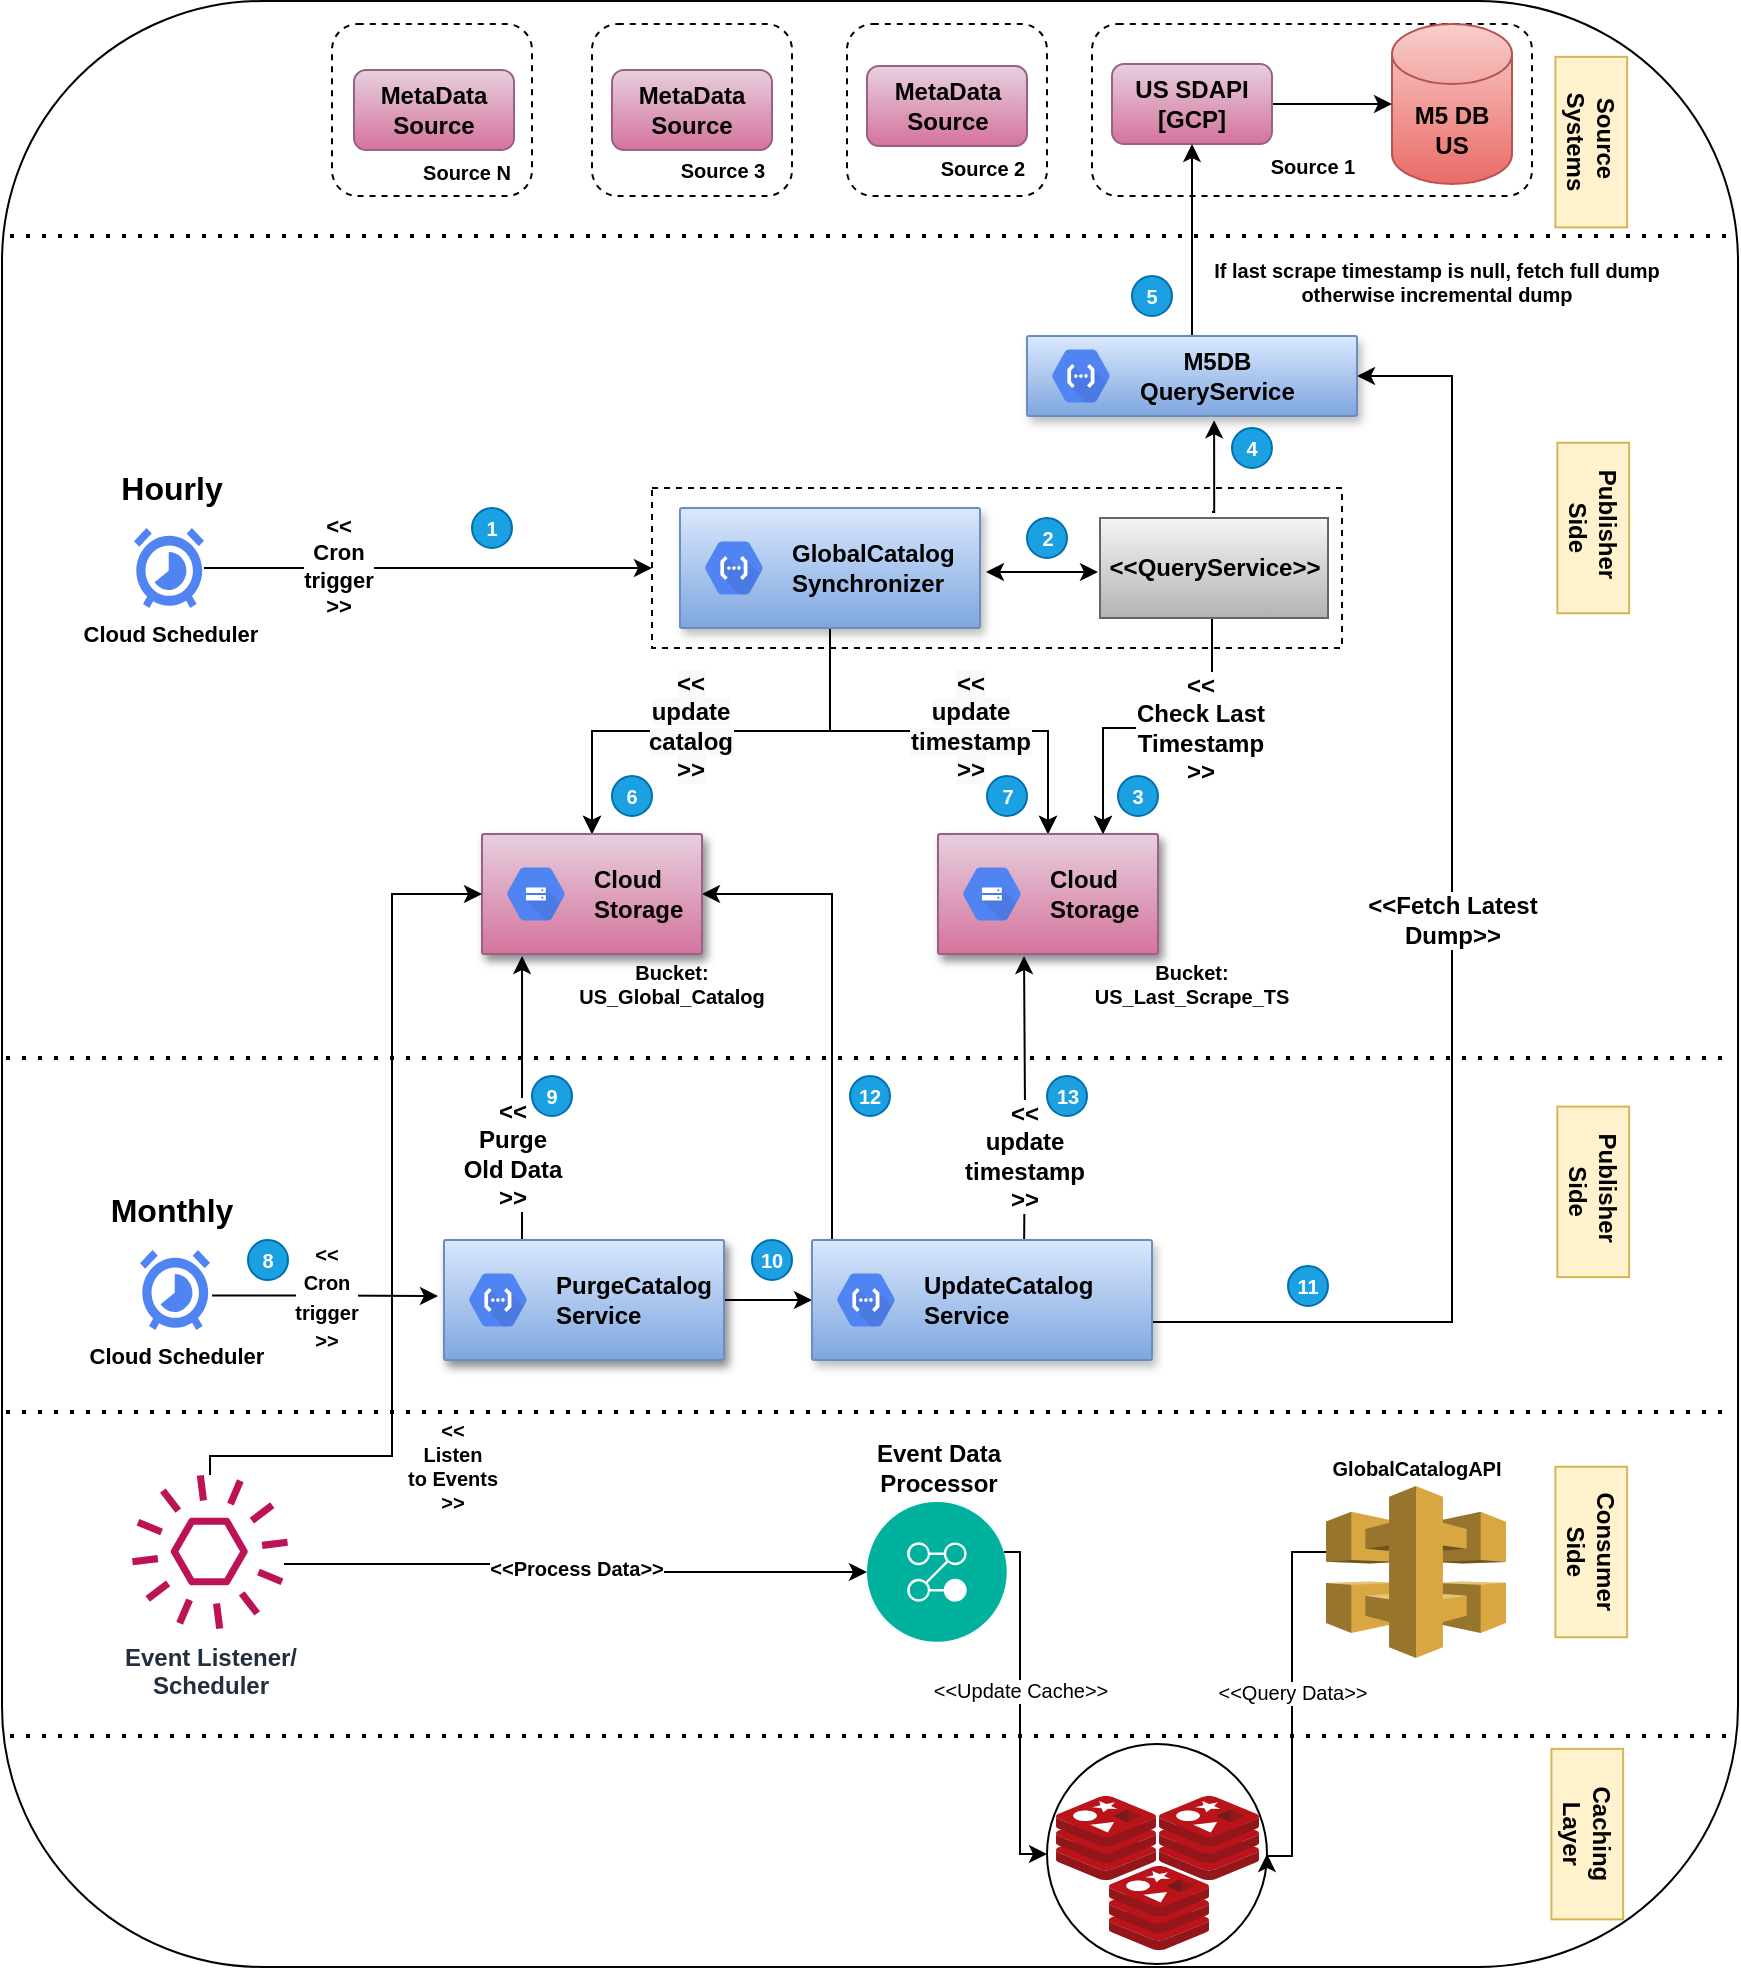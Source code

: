 <mxfile version="14.5.7" type="github">
  <diagram id="1P3oDNLEu6JYjWxT9ylu" name="Page-1">
    <mxGraphModel dx="1869" dy="554" grid="1" gridSize="10" guides="1" tooltips="1" connect="1" arrows="1" fold="1" page="1" pageScale="1" pageWidth="850" pageHeight="1100" math="0" shadow="0">
      <root>
        <mxCell id="0" />
        <mxCell id="1" parent="0" />
        <mxCell id="BaN6LKqBQSgXskJ5QQ7J-259" value="" style="rounded=1;whiteSpace=wrap;html=1;labelBackgroundColor=none;fontSize=12;fontColor=#000000;" parent="1" vertex="1">
          <mxGeometry x="-45" y="12.5" width="868" height="983" as="geometry" />
        </mxCell>
        <mxCell id="6JLmWSIYkaWuWIYdrCiE-64" value="" style="ellipse;whiteSpace=wrap;html=1;aspect=fixed;fontSize=10;align=center;" parent="1" vertex="1">
          <mxGeometry x="477.5" y="884" width="110" height="110" as="geometry" />
        </mxCell>
        <mxCell id="6JLmWSIYkaWuWIYdrCiE-11" value="" style="rounded=1;whiteSpace=wrap;html=1;fontSize=10;align=center;dashed=1;" parent="1" vertex="1">
          <mxGeometry x="500" y="24" width="220" height="86" as="geometry" />
        </mxCell>
        <mxCell id="BaN6LKqBQSgXskJ5QQ7J-65" value="" style="rounded=0;whiteSpace=wrap;html=1;labelBackgroundColor=none;fontSize=12;fontColor=#000000;dashed=1;fontStyle=1" parent="1" vertex="1">
          <mxGeometry x="280" y="256" width="345" height="80" as="geometry" />
        </mxCell>
        <mxCell id="BaN6LKqBQSgXskJ5QQ7J-1" value="M5 DB&lt;br&gt;US" style="shape=cylinder3;whiteSpace=wrap;html=1;boundedLbl=1;backgroundOutline=1;size=15;fillColor=#f8cecc;strokeColor=#b85450;gradientColor=#ea6b66;fontStyle=1" parent="1" vertex="1">
          <mxGeometry x="650" y="24" width="60" height="80" as="geometry" />
        </mxCell>
        <mxCell id="BaN6LKqBQSgXskJ5QQ7J-36" style="edgeStyle=orthogonalEdgeStyle;rounded=0;orthogonalLoop=1;jettySize=auto;html=1;entryX=0.5;entryY=0;entryDx=0;entryDy=0;fontSize=12;fontColor=#000000;fontStyle=1" parent="1" source="BaN6LKqBQSgXskJ5QQ7J-4" target="BaN6LKqBQSgXskJ5QQ7J-16" edge="1">
          <mxGeometry relative="1" as="geometry" />
        </mxCell>
        <mxCell id="BaN6LKqBQSgXskJ5QQ7J-38" style="edgeStyle=orthogonalEdgeStyle;rounded=0;orthogonalLoop=1;jettySize=auto;html=1;fontSize=12;fontColor=#000000;fontStyle=1" parent="1" source="BaN6LKqBQSgXskJ5QQ7J-4" target="BaN6LKqBQSgXskJ5QQ7J-20" edge="1">
          <mxGeometry relative="1" as="geometry" />
        </mxCell>
        <mxCell id="BaN6LKqBQSgXskJ5QQ7J-63" value="&lt;span style=&quot;background-color: rgb(248 , 249 , 250)&quot;&gt;&amp;lt;&amp;lt;&lt;/span&gt;&lt;br style=&quot;background-color: rgb(248 , 249 , 250)&quot;&gt;&lt;span style=&quot;background-color: rgb(248 , 249 , 250)&quot;&gt;update &lt;br&gt;timestamp&lt;/span&gt;&lt;br style=&quot;background-color: rgb(248 , 249 , 250)&quot;&gt;&lt;span style=&quot;background-color: rgb(248 , 249 , 250)&quot;&gt;&amp;gt;&amp;gt;&lt;/span&gt;" style="edgeLabel;html=1;align=center;verticalAlign=middle;resizable=0;points=[];fontSize=12;fontColor=#000000;fontStyle=1" parent="BaN6LKqBQSgXskJ5QQ7J-38" vertex="1" connectable="0">
          <mxGeometry x="-0.132" y="2" relative="1" as="geometry">
            <mxPoint x="29.5" y="-0.5" as="offset" />
          </mxGeometry>
        </mxCell>
        <mxCell id="BaN6LKqBQSgXskJ5QQ7J-64" value="&lt;span style=&quot;background-color: rgb(248 , 249 , 250)&quot;&gt;&amp;lt;&amp;lt;&lt;/span&gt;&lt;br style=&quot;background-color: rgb(248 , 249 , 250)&quot;&gt;&lt;span style=&quot;background-color: rgb(248 , 249 , 250)&quot;&gt;update &lt;br&gt;catalog&lt;/span&gt;&lt;br style=&quot;background-color: rgb(248 , 249 , 250)&quot;&gt;&lt;span style=&quot;background-color: rgb(248 , 249 , 250)&quot;&gt;&amp;gt;&amp;gt;&lt;/span&gt;" style="edgeLabel;html=1;align=center;verticalAlign=middle;resizable=0;points=[];fontSize=12;fontColor=#000000;fontStyle=1" parent="BaN6LKqBQSgXskJ5QQ7J-38" vertex="1" connectable="0">
          <mxGeometry x="-0.132" y="2" relative="1" as="geometry">
            <mxPoint x="-110.5" y="-0.5" as="offset" />
          </mxGeometry>
        </mxCell>
        <mxCell id="BaN6LKqBQSgXskJ5QQ7J-4" value="" style="strokeColor=#dddddd;shadow=1;strokeWidth=1;rounded=1;absoluteArcSize=1;arcSize=2;fontStyle=1" parent="1" vertex="1">
          <mxGeometry x="294" y="266" width="150" height="60" as="geometry" />
        </mxCell>
        <mxCell id="BaN6LKqBQSgXskJ5QQ7J-5" value="&lt;font color=&quot;#000000&quot;&gt;GlobalCatalog&lt;br&gt;Synchronizer&lt;br&gt;&lt;/font&gt;" style="dashed=0;connectable=0;html=1;fillColor=#5184F3;strokeColor=none;shape=mxgraph.gcp2.hexIcon;prIcon=cloud_functions;part=1;labelPosition=right;verticalLabelPosition=middle;align=left;verticalAlign=middle;spacingLeft=5;fontColor=#999999;fontSize=12;fontStyle=1" parent="BaN6LKqBQSgXskJ5QQ7J-4" vertex="1">
          <mxGeometry y="0.5" width="44" height="39" relative="1" as="geometry">
            <mxPoint x="5" y="-19.5" as="offset" />
          </mxGeometry>
        </mxCell>
        <mxCell id="BaN6LKqBQSgXskJ5QQ7J-74" style="edgeStyle=orthogonalEdgeStyle;rounded=0;orthogonalLoop=1;jettySize=auto;html=1;startArrow=none;startFill=0;fontSize=12;fontColor=#000000;exitX=0.25;exitY=0;exitDx=0;exitDy=0;fontStyle=1;entryX=0.182;entryY=1.017;entryDx=0;entryDy=0;entryPerimeter=0;" parent="1" target="BaN6LKqBQSgXskJ5QQ7J-107" edge="1">
          <mxGeometry relative="1" as="geometry">
            <mxPoint x="216" y="643" as="sourcePoint" />
            <mxPoint x="215" y="566" as="targetPoint" />
            <Array as="points">
              <mxPoint x="216" y="653" />
              <mxPoint x="215" y="653" />
            </Array>
          </mxGeometry>
        </mxCell>
        <mxCell id="BaN6LKqBQSgXskJ5QQ7J-75" value="&amp;lt;&amp;lt;&lt;br&gt;Purge &lt;br&gt;Old Data&lt;br&gt;&amp;gt;&amp;gt;" style="edgeLabel;html=1;align=center;verticalAlign=middle;resizable=0;points=[];fontSize=12;fontColor=#000000;fontStyle=1" parent="BaN6LKqBQSgXskJ5QQ7J-74" vertex="1" connectable="0">
          <mxGeometry x="0.121" y="-3" relative="1" as="geometry">
            <mxPoint x="-8.01" y="22" as="offset" />
          </mxGeometry>
        </mxCell>
        <mxCell id="BaN6LKqBQSgXskJ5QQ7J-6" value="Cloud Scheduler" style="html=1;fillColor=#5184F3;strokeColor=none;verticalAlign=top;labelPosition=center;verticalLabelPosition=bottom;align=center;fontSize=11;fontStyle=1;shape=mxgraph.gcp2.cloud_scheduler" parent="1" vertex="1">
          <mxGeometry x="24" y="637" width="35" height="40" as="geometry" />
        </mxCell>
        <mxCell id="6JLmWSIYkaWuWIYdrCiE-7" style="edgeStyle=orthogonalEdgeStyle;rounded=0;orthogonalLoop=1;jettySize=auto;html=1;fontSize=10;" parent="1" source="BaN6LKqBQSgXskJ5QQ7J-7" target="BaN6LKqBQSgXskJ5QQ7J-1" edge="1">
          <mxGeometry relative="1" as="geometry" />
        </mxCell>
        <mxCell id="BaN6LKqBQSgXskJ5QQ7J-7" value="US SDAPI&lt;br&gt;[GCP]" style="rounded=1;whiteSpace=wrap;html=1;gradientColor=#d5739d;fillColor=#e6d0de;strokeColor=#996185;fontStyle=1" parent="1" vertex="1">
          <mxGeometry x="510" y="44" width="80" height="40" as="geometry" />
        </mxCell>
        <mxCell id="BaN6LKqBQSgXskJ5QQ7J-11" value="Hourly" style="text;html=1;strokeColor=none;fillColor=none;align=center;verticalAlign=middle;whiteSpace=wrap;rounded=0;fontColor=#000000;fontStyle=1;fontSize=16;" parent="1" vertex="1">
          <mxGeometry x="20" y="246" width="40" height="20" as="geometry" />
        </mxCell>
        <mxCell id="BaN6LKqBQSgXskJ5QQ7J-16" value="" style="strokeColor=#dddddd;shadow=1;strokeWidth=1;rounded=1;absoluteArcSize=1;arcSize=2;fontSize=16;fontColor=#000000;labelBackgroundColor=none;fontStyle=1" parent="1" vertex="1">
          <mxGeometry x="195" y="429" width="110" height="60" as="geometry" />
        </mxCell>
        <mxCell id="BaN6LKqBQSgXskJ5QQ7J-17" value="&lt;font color=&quot;#000000&quot;&gt;Cloud&lt;br&gt;Storage&lt;/font&gt;" style="dashed=0;connectable=0;html=1;fillColor=#5184F3;strokeColor=none;shape=mxgraph.gcp2.hexIcon;prIcon=cloud_storage;part=1;labelPosition=right;verticalLabelPosition=middle;align=left;verticalAlign=middle;spacingLeft=5;fontColor=#999999;fontSize=12;fontStyle=1" parent="BaN6LKqBQSgXskJ5QQ7J-16" vertex="1">
          <mxGeometry y="0.5" width="44" height="39" relative="1" as="geometry">
            <mxPoint x="5" y="-19.5" as="offset" />
          </mxGeometry>
        </mxCell>
        <mxCell id="BaN6LKqBQSgXskJ5QQ7J-20" value="" style="strokeColor=#dddddd;shadow=1;strokeWidth=1;rounded=1;absoluteArcSize=1;arcSize=2;fontSize=16;fontColor=#000000;fontStyle=1" parent="1" vertex="1">
          <mxGeometry x="423" y="429" width="110" height="60" as="geometry" />
        </mxCell>
        <mxCell id="BaN6LKqBQSgXskJ5QQ7J-21" value="&lt;font color=&quot;#000000&quot;&gt;Cloud&lt;br&gt;Storage&lt;/font&gt;" style="dashed=0;connectable=0;html=1;fillColor=#5184F3;strokeColor=none;shape=mxgraph.gcp2.hexIcon;prIcon=cloud_storage;part=1;labelPosition=right;verticalLabelPosition=middle;align=left;verticalAlign=middle;spacingLeft=5;fontColor=#999999;fontSize=12;fontStyle=1" parent="BaN6LKqBQSgXskJ5QQ7J-20" vertex="1">
          <mxGeometry y="0.5" width="44" height="39" relative="1" as="geometry">
            <mxPoint x="5" y="-19.5" as="offset" />
          </mxGeometry>
        </mxCell>
        <mxCell id="BaN6LKqBQSgXskJ5QQ7J-39" value="&amp;lt;&amp;lt;&lt;br&gt;Check Last &lt;br&gt;Timestamp&lt;br&gt;&amp;gt;&amp;gt;" style="edgeStyle=orthogonalEdgeStyle;rounded=0;orthogonalLoop=1;jettySize=auto;html=1;entryX=0.75;entryY=0;entryDx=0;entryDy=0;fontSize=12;fontColor=#000000;exitX=0.5;exitY=1;exitDx=0;exitDy=0;fontStyle=1" parent="1" source="BaN6LKqBQSgXskJ5QQ7J-56" target="BaN6LKqBQSgXskJ5QQ7J-20" edge="1">
          <mxGeometry x="-0.243" relative="1" as="geometry">
            <mxPoint x="560" y="349" as="sourcePoint" />
            <Array as="points">
              <mxPoint x="560" y="321" />
              <mxPoint x="560" y="376" />
              <mxPoint x="506" y="376" />
            </Array>
            <mxPoint as="offset" />
          </mxGeometry>
        </mxCell>
        <mxCell id="BaN6LKqBQSgXskJ5QQ7J-45" style="edgeStyle=orthogonalEdgeStyle;rounded=0;orthogonalLoop=1;jettySize=auto;html=1;fontSize=12;fontColor=#000000;fontStyle=1;exitX=0.027;exitY=0.567;exitDx=0;exitDy=0;exitPerimeter=0;entryX=0.5;entryY=1;entryDx=0;entryDy=0;" parent="1" source="BaN6LKqBQSgXskJ5QQ7J-119" target="BaN6LKqBQSgXskJ5QQ7J-7" edge="1">
          <mxGeometry relative="1" as="geometry">
            <mxPoint x="470" y="189" as="sourcePoint" />
            <mxPoint x="550" y="120" as="targetPoint" />
            <Array as="points">
              <mxPoint x="550" y="189" />
            </Array>
          </mxGeometry>
        </mxCell>
        <mxCell id="6JLmWSIYkaWuWIYdrCiE-24" value="If last scrape timestamp is null, fetch full dump &lt;br&gt;otherwise incremental dump" style="edgeLabel;html=1;align=center;verticalAlign=middle;resizable=0;points=[];fontSize=10;fontStyle=1" parent="BaN6LKqBQSgXskJ5QQ7J-45" vertex="1" connectable="0">
          <mxGeometry x="0.291" y="1" relative="1" as="geometry">
            <mxPoint x="123" y="-0.68" as="offset" />
          </mxGeometry>
        </mxCell>
        <mxCell id="BaN6LKqBQSgXskJ5QQ7J-56" value="&amp;lt;&amp;lt;QueryService&amp;gt;&amp;gt;" style="html=1;labelBackgroundColor=none;fontSize=12;fontColor=#000000;fontStyle=1" parent="1" vertex="1">
          <mxGeometry x="504" y="271" width="114" height="50" as="geometry" />
        </mxCell>
        <mxCell id="BaN6LKqBQSgXskJ5QQ7J-59" value="" style="endArrow=classic;startArrow=classic;html=1;fontSize=12;fontColor=#000000;exitX=1;exitY=0.5;exitDx=0;exitDy=0;fontStyle=1" parent="1" edge="1">
          <mxGeometry width="50" height="50" relative="1" as="geometry">
            <mxPoint x="447" y="298" as="sourcePoint" />
            <mxPoint x="503" y="298" as="targetPoint" />
            <Array as="points">
              <mxPoint x="503" y="298" />
            </Array>
          </mxGeometry>
        </mxCell>
        <mxCell id="BaN6LKqBQSgXskJ5QQ7J-83" style="edgeStyle=orthogonalEdgeStyle;rounded=0;orthogonalLoop=1;jettySize=auto;html=1;entryX=0;entryY=0.5;entryDx=0;entryDy=0;startArrow=none;startFill=0;fontSize=12;fontColor=#000000;fontStyle=1" parent="1" source="BaN6LKqBQSgXskJ5QQ7J-66" target="BaN6LKqBQSgXskJ5QQ7J-65" edge="1">
          <mxGeometry relative="1" as="geometry" />
        </mxCell>
        <mxCell id="0Yf_ADNaF7y4z-bWvYaU-1" value="&amp;lt;&amp;lt;&lt;br&gt;Cron &lt;br&gt;trigger&lt;br&gt;&amp;gt;&amp;gt;" style="edgeLabel;html=1;align=center;verticalAlign=middle;resizable=0;points=[];fontStyle=1" vertex="1" connectable="0" parent="BaN6LKqBQSgXskJ5QQ7J-83">
          <mxGeometry x="-0.401" y="1" relative="1" as="geometry">
            <mxPoint as="offset" />
          </mxGeometry>
        </mxCell>
        <mxCell id="BaN6LKqBQSgXskJ5QQ7J-66" value="Cloud Scheduler" style="html=1;fillColor=#5184F3;strokeColor=none;verticalAlign=top;labelPosition=center;verticalLabelPosition=bottom;align=center;fontSize=11;fontStyle=1;shape=mxgraph.gcp2.cloud_scheduler" parent="1" vertex="1">
          <mxGeometry x="21" y="276" width="35" height="40" as="geometry" />
        </mxCell>
        <mxCell id="BaN6LKqBQSgXskJ5QQ7J-79" value="" style="strokeColor=#dddddd;shadow=1;strokeWidth=1;rounded=1;absoluteArcSize=1;arcSize=2;fontStyle=1" parent="1" vertex="1">
          <mxGeometry x="176" y="632" width="140" height="60" as="geometry" />
        </mxCell>
        <mxCell id="BaN6LKqBQSgXskJ5QQ7J-80" value="&lt;font color=&quot;#000000&quot;&gt;PurgeCatalog&lt;br&gt;Service&lt;br&gt;&lt;/font&gt;" style="dashed=0;connectable=0;html=1;fillColor=#5184F3;strokeColor=none;shape=mxgraph.gcp2.hexIcon;prIcon=cloud_functions;part=1;labelPosition=right;verticalLabelPosition=middle;align=left;verticalAlign=middle;spacingLeft=5;fontColor=#999999;fontSize=12;fontStyle=1" parent="BaN6LKqBQSgXskJ5QQ7J-79" vertex="1">
          <mxGeometry y="0.5" width="44" height="39" relative="1" as="geometry">
            <mxPoint x="5" y="-19.5" as="offset" />
          </mxGeometry>
        </mxCell>
        <mxCell id="BaN6LKqBQSgXskJ5QQ7J-84" value="Monthly" style="text;html=1;strokeColor=none;fillColor=none;align=center;verticalAlign=middle;whiteSpace=wrap;rounded=0;fontColor=#000000;fontStyle=1;fontSize=16;" parent="1" vertex="1">
          <mxGeometry x="20" y="607" width="40" height="20" as="geometry" />
        </mxCell>
        <mxCell id="BaN6LKqBQSgXskJ5QQ7J-89" style="edgeStyle=orthogonalEdgeStyle;rounded=0;orthogonalLoop=1;jettySize=auto;html=1;entryX=1;entryY=0.5;entryDx=0;entryDy=0;startArrow=none;startFill=0;fontSize=10;fontColor=#000000;fontStyle=1" parent="1" target="BaN6LKqBQSgXskJ5QQ7J-16" edge="1">
          <mxGeometry relative="1" as="geometry">
            <mxPoint x="370" y="643" as="sourcePoint" />
            <Array as="points">
              <mxPoint x="370" y="459" />
            </Array>
          </mxGeometry>
        </mxCell>
        <mxCell id="BaN6LKqBQSgXskJ5QQ7J-91" value="&amp;lt;&amp;lt;&lt;br style=&quot;font-size: 12px&quot;&gt;update&lt;br style=&quot;font-size: 12px&quot;&gt;timestamp&lt;br&gt;&amp;gt;&amp;gt;" style="edgeStyle=orthogonalEdgeStyle;rounded=0;orthogonalLoop=1;jettySize=auto;html=1;entryX=0.391;entryY=1.017;entryDx=0;entryDy=0;startArrow=none;startFill=0;fontSize=12;fontColor=#000000;fontStyle=1;entryPerimeter=0;" parent="1" target="BaN6LKqBQSgXskJ5QQ7J-109" edge="1">
          <mxGeometry x="-0.307" relative="1" as="geometry">
            <mxPoint x="466" y="643" as="sourcePoint" />
            <mxPoint x="466" y="566" as="targetPoint" />
            <Array as="points" />
            <mxPoint as="offset" />
          </mxGeometry>
        </mxCell>
        <mxCell id="BaN6LKqBQSgXskJ5QQ7J-93" value="" style="rounded=0;whiteSpace=wrap;html=1;labelBackgroundColor=none;fontSize=12;fontColor=#000000;dashed=1;fontStyle=1" parent="1" vertex="1">
          <mxGeometry x="280" y="256" width="345" height="80" as="geometry" />
        </mxCell>
        <mxCell id="BaN6LKqBQSgXskJ5QQ7J-94" style="edgeStyle=orthogonalEdgeStyle;rounded=0;orthogonalLoop=1;jettySize=auto;html=1;entryX=0.5;entryY=0;entryDx=0;entryDy=0;fontSize=12;fontColor=#000000;fontStyle=1" parent="1" source="BaN6LKqBQSgXskJ5QQ7J-98" target="BaN6LKqBQSgXskJ5QQ7J-107" edge="1">
          <mxGeometry relative="1" as="geometry" />
        </mxCell>
        <mxCell id="BaN6LKqBQSgXskJ5QQ7J-95" style="edgeStyle=orthogonalEdgeStyle;rounded=0;orthogonalLoop=1;jettySize=auto;html=1;fontSize=12;fontColor=#000000;fontStyle=1" parent="1" source="BaN6LKqBQSgXskJ5QQ7J-98" target="BaN6LKqBQSgXskJ5QQ7J-109" edge="1">
          <mxGeometry relative="1" as="geometry" />
        </mxCell>
        <mxCell id="BaN6LKqBQSgXskJ5QQ7J-96" value="&lt;span style=&quot;background-color: rgb(248 , 249 , 250)&quot;&gt;&amp;lt;&amp;lt;&lt;/span&gt;&lt;br style=&quot;background-color: rgb(248 , 249 , 250)&quot;&gt;&lt;span style=&quot;background-color: rgb(248 , 249 , 250)&quot;&gt;update &lt;br&gt;timestamp&lt;/span&gt;&lt;br style=&quot;background-color: rgb(248 , 249 , 250)&quot;&gt;&lt;span style=&quot;background-color: rgb(248 , 249 , 250)&quot;&gt;&amp;gt;&amp;gt;&lt;/span&gt;" style="edgeLabel;html=1;align=center;verticalAlign=middle;resizable=0;points=[];fontSize=12;fontColor=#000000;fontStyle=1" parent="BaN6LKqBQSgXskJ5QQ7J-95" vertex="1" connectable="0">
          <mxGeometry x="-0.132" y="2" relative="1" as="geometry">
            <mxPoint x="29.5" y="-0.5" as="offset" />
          </mxGeometry>
        </mxCell>
        <mxCell id="BaN6LKqBQSgXskJ5QQ7J-97" value="&lt;span style=&quot;background-color: rgb(248 , 249 , 250)&quot;&gt;&amp;lt;&amp;lt;&lt;/span&gt;&lt;br style=&quot;background-color: rgb(248 , 249 , 250)&quot;&gt;&lt;span style=&quot;background-color: rgb(248 , 249 , 250)&quot;&gt;update &lt;br&gt;catalog&lt;/span&gt;&lt;br style=&quot;background-color: rgb(248 , 249 , 250)&quot;&gt;&lt;span style=&quot;background-color: rgb(248 , 249 , 250)&quot;&gt;&amp;gt;&amp;gt;&lt;/span&gt;" style="edgeLabel;html=1;align=center;verticalAlign=middle;resizable=0;points=[];fontSize=12;fontColor=#000000;fontStyle=1" parent="BaN6LKqBQSgXskJ5QQ7J-95" vertex="1" connectable="0">
          <mxGeometry x="-0.132" y="2" relative="1" as="geometry">
            <mxPoint x="-110.5" y="-0.5" as="offset" />
          </mxGeometry>
        </mxCell>
        <mxCell id="BaN6LKqBQSgXskJ5QQ7J-98" value="" style="strokeColor=#6c8ebf;shadow=1;strokeWidth=1;rounded=1;absoluteArcSize=1;arcSize=2;fontStyle=1;gradientColor=#7ea6e0;fillColor=#dae8fc;" parent="1" vertex="1">
          <mxGeometry x="294" y="266" width="150" height="60" as="geometry" />
        </mxCell>
        <mxCell id="BaN6LKqBQSgXskJ5QQ7J-99" value="&lt;font color=&quot;#000000&quot;&gt;GlobalCatalog&lt;br&gt;Synchronizer&lt;br&gt;&lt;/font&gt;" style="dashed=0;connectable=0;html=1;fillColor=#5184F3;strokeColor=none;shape=mxgraph.gcp2.hexIcon;prIcon=cloud_functions;part=1;labelPosition=right;verticalLabelPosition=middle;align=left;verticalAlign=middle;spacingLeft=5;fontColor=#999999;fontSize=12;fontStyle=1" parent="BaN6LKqBQSgXskJ5QQ7J-98" vertex="1">
          <mxGeometry y="0.5" width="44" height="39" relative="1" as="geometry">
            <mxPoint x="5" y="-19.5" as="offset" />
          </mxGeometry>
        </mxCell>
        <mxCell id="BaN6LKqBQSgXskJ5QQ7J-102" style="edgeStyle=orthogonalEdgeStyle;rounded=0;orthogonalLoop=1;jettySize=auto;html=1;entryX=1;entryY=0.5;entryDx=0;entryDy=0;startArrow=none;startFill=0;fontSize=12;fontColor=#000000;fontStyle=1" parent="1" source="BaN6LKqBQSgXskJ5QQ7J-133" target="BaN6LKqBQSgXskJ5QQ7J-119" edge="1">
          <mxGeometry relative="1" as="geometry">
            <mxPoint x="420" y="673" as="sourcePoint" />
            <mxPoint x="737" y="446" as="targetPoint" />
            <Array as="points">
              <mxPoint x="680" y="673" />
              <mxPoint x="680" y="200" />
            </Array>
          </mxGeometry>
        </mxCell>
        <mxCell id="BaN6LKqBQSgXskJ5QQ7J-103" value="&lt;span&gt;&amp;lt;&amp;lt;Fetch Latest &lt;br&gt;Dump&amp;gt;&amp;gt;&lt;/span&gt;" style="edgeLabel;html=1;align=center;verticalAlign=middle;resizable=0;points=[];fontSize=12;fontColor=#000000;fontStyle=1" parent="BaN6LKqBQSgXskJ5QQ7J-102" vertex="1" connectable="0">
          <mxGeometry x="-0.356" y="1" relative="1" as="geometry">
            <mxPoint x="1" y="-135" as="offset" />
          </mxGeometry>
        </mxCell>
        <mxCell id="BaN6LKqBQSgXskJ5QQ7J-104" value="&lt;font style=&quot;font-size: 10px&quot;&gt;&amp;lt;&amp;lt;&lt;br&gt;Cron &lt;br&gt;trigger&lt;br&gt;&amp;gt;&amp;gt;&lt;/font&gt;" style="edgeStyle=orthogonalEdgeStyle;rounded=0;orthogonalLoop=1;jettySize=auto;html=1;startArrow=none;startFill=0;fontSize=12;fontColor=#000000;fontStyle=1;exitX=0.121;exitY=0.722;exitDx=0;exitDy=0;exitPerimeter=0;" parent="1" edge="1">
          <mxGeometry relative="1" as="geometry">
            <mxPoint x="60.028" y="659.746" as="sourcePoint" />
            <mxPoint x="173" y="660" as="targetPoint" />
            <Array as="points">
              <mxPoint x="120" y="660" />
              <mxPoint x="120" y="660" />
            </Array>
          </mxGeometry>
        </mxCell>
        <mxCell id="BaN6LKqBQSgXskJ5QQ7J-107" value="" style="strokeColor=#996185;shadow=1;strokeWidth=1;rounded=1;absoluteArcSize=1;arcSize=2;fontSize=16;labelBackgroundColor=none;fontStyle=1;gradientColor=#d5739d;fillColor=#e6d0de;" parent="1" vertex="1">
          <mxGeometry x="195" y="429" width="110" height="60" as="geometry" />
        </mxCell>
        <mxCell id="BaN6LKqBQSgXskJ5QQ7J-108" value="&lt;font color=&quot;#000000&quot;&gt;Cloud&lt;br&gt;Storage&lt;/font&gt;" style="dashed=0;connectable=0;html=1;fillColor=#5184F3;strokeColor=none;shape=mxgraph.gcp2.hexIcon;prIcon=cloud_storage;part=1;labelPosition=right;verticalLabelPosition=middle;align=left;verticalAlign=middle;spacingLeft=5;fontColor=#999999;fontSize=12;fontStyle=1" parent="BaN6LKqBQSgXskJ5QQ7J-107" vertex="1">
          <mxGeometry y="0.5" width="44" height="39" relative="1" as="geometry">
            <mxPoint x="5" y="-19.5" as="offset" />
          </mxGeometry>
        </mxCell>
        <mxCell id="BaN6LKqBQSgXskJ5QQ7J-109" value="" style="strokeColor=#996185;shadow=1;strokeWidth=1;rounded=1;absoluteArcSize=1;arcSize=2;fontSize=16;fontStyle=1;gradientColor=#d5739d;fillColor=#e6d0de;" parent="1" vertex="1">
          <mxGeometry x="423" y="429" width="110" height="60" as="geometry" />
        </mxCell>
        <mxCell id="BaN6LKqBQSgXskJ5QQ7J-110" value="&lt;font color=&quot;#000000&quot;&gt;Cloud&lt;br&gt;Storage&lt;/font&gt;" style="dashed=0;connectable=0;html=1;fillColor=#5184F3;strokeColor=none;shape=mxgraph.gcp2.hexIcon;prIcon=cloud_storage;part=1;labelPosition=right;verticalLabelPosition=middle;align=left;verticalAlign=middle;spacingLeft=5;fontColor=#999999;fontSize=12;fontStyle=1" parent="BaN6LKqBQSgXskJ5QQ7J-109" vertex="1">
          <mxGeometry y="0.5" width="44" height="39" relative="1" as="geometry">
            <mxPoint x="5" y="-19.5" as="offset" />
          </mxGeometry>
        </mxCell>
        <mxCell id="BaN6LKqBQSgXskJ5QQ7J-111" value="&amp;lt;&amp;lt;&lt;br&gt;Check Last &lt;br&gt;Timestamp&lt;br&gt;&amp;gt;&amp;gt;" style="edgeStyle=orthogonalEdgeStyle;rounded=0;orthogonalLoop=1;jettySize=auto;html=1;entryX=0.75;entryY=0;entryDx=0;entryDy=0;fontSize=12;fontColor=#000000;exitX=0.5;exitY=1;exitDx=0;exitDy=0;fontStyle=1" parent="1" source="BaN6LKqBQSgXskJ5QQ7J-123" target="BaN6LKqBQSgXskJ5QQ7J-109" edge="1">
          <mxGeometry x="-0.243" relative="1" as="geometry">
            <mxPoint x="560" y="349" as="sourcePoint" />
            <Array as="points">
              <mxPoint x="560" y="321" />
              <mxPoint x="560" y="376" />
              <mxPoint x="506" y="376" />
            </Array>
            <mxPoint as="offset" />
          </mxGeometry>
        </mxCell>
        <mxCell id="BaN6LKqBQSgXskJ5QQ7J-114" value="Bucket: &lt;br style=&quot;font-size: 10px&quot;&gt;US_Global_Catalog" style="text;html=1;strokeColor=none;fillColor=none;align=center;verticalAlign=middle;whiteSpace=wrap;rounded=0;fontSize=10;fontColor=#000000;fontStyle=1" parent="1" vertex="1">
          <mxGeometry x="230" y="500" width="120" height="8" as="geometry" />
        </mxCell>
        <mxCell id="BaN6LKqBQSgXskJ5QQ7J-115" value="Bucket: &lt;br style=&quot;font-size: 10px&quot;&gt;US_Last_Scrape_TS" style="text;html=1;strokeColor=none;fillColor=none;align=center;verticalAlign=middle;whiteSpace=wrap;rounded=0;fontSize=10;fontColor=#000000;fontStyle=1" parent="1" vertex="1">
          <mxGeometry x="490" y="494" width="120" height="20" as="geometry" />
        </mxCell>
        <mxCell id="BaN6LKqBQSgXskJ5QQ7J-119" value="" style="strokeColor=#6c8ebf;shadow=1;strokeWidth=1;rounded=1;absoluteArcSize=1;arcSize=2;fontStyle=1;gradientColor=#7ea6e0;fillColor=#dae8fc;align=center;" parent="1" vertex="1">
          <mxGeometry x="467.5" y="180" width="165" height="40" as="geometry" />
        </mxCell>
        <mxCell id="BaN6LKqBQSgXskJ5QQ7J-120" value="&lt;div style=&quot;text-align: center&quot;&gt;&lt;span style=&quot;color: rgb(0 , 0 , 0)&quot;&gt;M5DB&lt;/span&gt;&lt;/div&gt;&lt;div style=&quot;text-align: center&quot;&gt;&lt;span style=&quot;color: rgb(0 , 0 , 0)&quot;&gt;Query&lt;/span&gt;&lt;span style=&quot;color: rgb(0 , 0 , 0)&quot;&gt;Service&lt;/span&gt;&lt;/div&gt;" style="dashed=0;connectable=0;html=1;fillColor=#5184F3;strokeColor=none;shape=mxgraph.gcp2.hexIcon;prIcon=cloud_functions;part=1;labelPosition=right;verticalLabelPosition=middle;align=left;verticalAlign=middle;spacingLeft=5;fontColor=#999999;fontSize=12;fontStyle=1" parent="BaN6LKqBQSgXskJ5QQ7J-119" vertex="1">
          <mxGeometry y="0.5" width="44" height="39" relative="1" as="geometry">
            <mxPoint x="5" y="-19.5" as="offset" />
          </mxGeometry>
        </mxCell>
        <mxCell id="BaN6LKqBQSgXskJ5QQ7J-123" value="&amp;lt;&amp;lt;QueryService&amp;gt;&amp;gt;" style="html=1;labelBackgroundColor=none;fontSize=12;fontStyle=1;gradientColor=#b3b3b3;fillColor=#f5f5f5;strokeColor=#666666;" parent="1" vertex="1">
          <mxGeometry x="504" y="271" width="114" height="50" as="geometry" />
        </mxCell>
        <mxCell id="BaN6LKqBQSgXskJ5QQ7J-124" value="" style="endArrow=classic;startArrow=classic;html=1;fontSize=12;fontColor=#000000;exitX=1;exitY=0.5;exitDx=0;exitDy=0;fontStyle=1" parent="1" edge="1">
          <mxGeometry width="50" height="50" relative="1" as="geometry">
            <mxPoint x="447" y="298" as="sourcePoint" />
            <mxPoint x="503" y="298" as="targetPoint" />
            <Array as="points">
              <mxPoint x="503" y="298" />
            </Array>
          </mxGeometry>
        </mxCell>
        <mxCell id="BaN6LKqBQSgXskJ5QQ7J-176" style="edgeStyle=orthogonalEdgeStyle;rounded=0;orthogonalLoop=1;jettySize=auto;html=1;entryX=0;entryY=0.5;entryDx=0;entryDy=0;startArrow=none;startFill=0;fontSize=12;fontColor=#000000;" parent="1" source="BaN6LKqBQSgXskJ5QQ7J-127" target="BaN6LKqBQSgXskJ5QQ7J-133" edge="1">
          <mxGeometry relative="1" as="geometry" />
        </mxCell>
        <mxCell id="BaN6LKqBQSgXskJ5QQ7J-127" value="" style="strokeColor=#6c8ebf;shadow=1;strokeWidth=1;rounded=1;absoluteArcSize=1;arcSize=2;fontStyle=1;gradientColor=#7ea6e0;fillColor=#dae8fc;" parent="1" vertex="1">
          <mxGeometry x="176" y="632" width="140" height="60" as="geometry" />
        </mxCell>
        <mxCell id="BaN6LKqBQSgXskJ5QQ7J-128" value="&lt;font color=&quot;#000000&quot;&gt;PurgeCatalog&lt;br&gt;Service&lt;br&gt;&lt;/font&gt;" style="dashed=0;connectable=0;html=1;fillColor=#5184F3;strokeColor=none;shape=mxgraph.gcp2.hexIcon;prIcon=cloud_functions;part=1;labelPosition=right;verticalLabelPosition=middle;align=left;verticalAlign=middle;spacingLeft=5;fontColor=#999999;fontSize=12;fontStyle=1" parent="BaN6LKqBQSgXskJ5QQ7J-127" vertex="1">
          <mxGeometry y="0.5" width="44" height="39" relative="1" as="geometry">
            <mxPoint x="5" y="-19.5" as="offset" />
          </mxGeometry>
        </mxCell>
        <mxCell id="BaN6LKqBQSgXskJ5QQ7J-133" value="" style="strokeColor=#6c8ebf;shadow=1;strokeWidth=1;rounded=1;absoluteArcSize=1;arcSize=2;fontStyle=1;gradientColor=#7ea6e0;fillColor=#dae8fc;" parent="1" vertex="1">
          <mxGeometry x="360" y="632" width="170" height="60" as="geometry" />
        </mxCell>
        <mxCell id="BaN6LKqBQSgXskJ5QQ7J-134" value="&lt;font color=&quot;#000000&quot;&gt;UpdateCatalog&lt;br&gt;Service&lt;br&gt;&lt;/font&gt;" style="dashed=0;connectable=0;html=1;fillColor=#5184F3;strokeColor=none;shape=mxgraph.gcp2.hexIcon;prIcon=cloud_functions;part=1;labelPosition=right;verticalLabelPosition=middle;align=left;verticalAlign=middle;spacingLeft=5;fontColor=#999999;fontSize=12;fontStyle=1" parent="BaN6LKqBQSgXskJ5QQ7J-133" vertex="1">
          <mxGeometry y="0.5" width="44" height="39" relative="1" as="geometry">
            <mxPoint x="5" y="-19.5" as="offset" />
          </mxGeometry>
        </mxCell>
        <mxCell id="BaN6LKqBQSgXskJ5QQ7J-260" value="" style="endArrow=none;dashed=1;html=1;dashPattern=1 3;strokeWidth=2;fontSize=12;fontColor=#000000;" parent="1" edge="1">
          <mxGeometry width="50" height="50" relative="1" as="geometry">
            <mxPoint x="-41" y="130" as="sourcePoint" />
            <mxPoint x="819" y="130" as="targetPoint" />
          </mxGeometry>
        </mxCell>
        <mxCell id="BaN6LKqBQSgXskJ5QQ7J-261" value="" style="endArrow=none;dashed=1;html=1;dashPattern=1 3;strokeWidth=2;fontSize=12;fontColor=#000000;" parent="1" edge="1">
          <mxGeometry width="50" height="50" relative="1" as="geometry">
            <mxPoint x="-43" y="541" as="sourcePoint" />
            <mxPoint x="817" y="541" as="targetPoint" />
          </mxGeometry>
        </mxCell>
        <mxCell id="6JLmWSIYkaWuWIYdrCiE-3" style="edgeStyle=orthogonalEdgeStyle;rounded=0;orthogonalLoop=1;jettySize=auto;html=1;fontSize=12;fontColor=#000000;fontStyle=1;entryX=0.567;entryY=1.053;entryDx=0;entryDy=0;entryPerimeter=0;" parent="1" target="BaN6LKqBQSgXskJ5QQ7J-119" edge="1">
          <mxGeometry relative="1" as="geometry">
            <mxPoint x="561" y="240" as="targetPoint" />
            <mxPoint x="560" y="268" as="sourcePoint" />
            <Array as="points">
              <mxPoint x="561" y="268" />
            </Array>
          </mxGeometry>
        </mxCell>
        <mxCell id="6JLmWSIYkaWuWIYdrCiE-12" value="" style="rounded=1;whiteSpace=wrap;html=1;fontSize=10;align=center;dashed=1;" parent="1" vertex="1">
          <mxGeometry x="377.5" y="24" width="100" height="86" as="geometry" />
        </mxCell>
        <mxCell id="6JLmWSIYkaWuWIYdrCiE-14" value="Source 2" style="text;html=1;strokeColor=none;fillColor=none;align=center;verticalAlign=middle;whiteSpace=wrap;rounded=0;dashed=1;fontSize=10;fontStyle=1" parent="1" vertex="1">
          <mxGeometry x="412.5" y="86" width="65" height="20" as="geometry" />
        </mxCell>
        <mxCell id="6JLmWSIYkaWuWIYdrCiE-15" value="Source 1" style="text;html=1;strokeColor=none;fillColor=none;align=center;verticalAlign=middle;whiteSpace=wrap;rounded=0;dashed=1;fontSize=10;fontStyle=1" parent="1" vertex="1">
          <mxGeometry x="577.5" y="85" width="65" height="20" as="geometry" />
        </mxCell>
        <mxCell id="6JLmWSIYkaWuWIYdrCiE-16" value="" style="rounded=1;whiteSpace=wrap;html=1;fontSize=10;align=center;dashed=1;" parent="1" vertex="1">
          <mxGeometry x="250" y="24" width="100" height="86" as="geometry" />
        </mxCell>
        <mxCell id="6JLmWSIYkaWuWIYdrCiE-17" value="" style="rounded=1;whiteSpace=wrap;html=1;fontSize=10;align=center;dashed=1;" parent="1" vertex="1">
          <mxGeometry x="120" y="24" width="100" height="86" as="geometry" />
        </mxCell>
        <mxCell id="6JLmWSIYkaWuWIYdrCiE-18" value="Source 3" style="text;html=1;strokeColor=none;fillColor=none;align=center;verticalAlign=middle;whiteSpace=wrap;rounded=0;dashed=1;fontSize=10;fontStyle=1" parent="1" vertex="1">
          <mxGeometry x="283" y="87" width="65" height="20" as="geometry" />
        </mxCell>
        <mxCell id="6JLmWSIYkaWuWIYdrCiE-19" value="Source N" style="text;html=1;strokeColor=none;fillColor=none;align=center;verticalAlign=middle;whiteSpace=wrap;rounded=0;dashed=1;fontSize=10;fontStyle=1" parent="1" vertex="1">
          <mxGeometry x="155" y="88" width="65" height="20" as="geometry" />
        </mxCell>
        <mxCell id="6JLmWSIYkaWuWIYdrCiE-21" value="MetaData&lt;br&gt;Source" style="rounded=1;whiteSpace=wrap;html=1;gradientColor=#d5739d;fillColor=#e6d0de;strokeColor=#996185;fontStyle=1" parent="1" vertex="1">
          <mxGeometry x="387.5" y="45" width="80" height="40" as="geometry" />
        </mxCell>
        <mxCell id="6JLmWSIYkaWuWIYdrCiE-22" value="MetaData&lt;br&gt;Source" style="rounded=1;whiteSpace=wrap;html=1;gradientColor=#d5739d;fillColor=#e6d0de;strokeColor=#996185;fontStyle=1" parent="1" vertex="1">
          <mxGeometry x="260" y="47" width="80" height="40" as="geometry" />
        </mxCell>
        <mxCell id="6JLmWSIYkaWuWIYdrCiE-23" value="MetaData&lt;br&gt;Source" style="rounded=1;whiteSpace=wrap;html=1;gradientColor=#d5739d;fillColor=#e6d0de;strokeColor=#996185;fontStyle=1" parent="1" vertex="1">
          <mxGeometry x="131" y="47" width="80" height="40" as="geometry" />
        </mxCell>
        <mxCell id="6JLmWSIYkaWuWIYdrCiE-25" value="1" style="ellipse;whiteSpace=wrap;html=1;aspect=fixed;fontSize=10;align=center;fontStyle=1;fillColor=#1ba1e2;strokeColor=#006EAF;fontColor=#ffffff;" parent="1" vertex="1">
          <mxGeometry x="190" y="266" width="20" height="20" as="geometry" />
        </mxCell>
        <mxCell id="6JLmWSIYkaWuWIYdrCiE-27" value="2" style="ellipse;whiteSpace=wrap;html=1;aspect=fixed;fontSize=10;align=center;fontStyle=1;fillColor=#1ba1e2;strokeColor=#006EAF;fontColor=#ffffff;" parent="1" vertex="1">
          <mxGeometry x="467.5" y="271" width="20" height="20" as="geometry" />
        </mxCell>
        <mxCell id="6JLmWSIYkaWuWIYdrCiE-28" value="4" style="ellipse;whiteSpace=wrap;html=1;aspect=fixed;fontSize=10;align=center;fontStyle=1;fillColor=#1ba1e2;strokeColor=#006EAF;fontColor=#ffffff;" parent="1" vertex="1">
          <mxGeometry x="570" y="226" width="20" height="20" as="geometry" />
        </mxCell>
        <mxCell id="6JLmWSIYkaWuWIYdrCiE-29" value="5" style="ellipse;whiteSpace=wrap;html=1;aspect=fixed;fontSize=10;align=center;fontStyle=1;fillColor=#1ba1e2;strokeColor=#006EAF;fontColor=#ffffff;" parent="1" vertex="1">
          <mxGeometry x="520" y="150" width="20" height="20" as="geometry" />
        </mxCell>
        <mxCell id="6JLmWSIYkaWuWIYdrCiE-31" value="6" style="ellipse;whiteSpace=wrap;html=1;aspect=fixed;fontSize=10;align=center;fontStyle=1;fillColor=#1ba1e2;strokeColor=#006EAF;fontColor=#ffffff;" parent="1" vertex="1">
          <mxGeometry x="260" y="400" width="20" height="20" as="geometry" />
        </mxCell>
        <mxCell id="6JLmWSIYkaWuWIYdrCiE-36" value="7" style="ellipse;whiteSpace=wrap;html=1;aspect=fixed;fontSize=10;align=center;fontStyle=1;fillColor=#1ba1e2;strokeColor=#006EAF;fontColor=#ffffff;" parent="1" vertex="1">
          <mxGeometry x="447.5" y="400" width="20" height="20" as="geometry" />
        </mxCell>
        <mxCell id="6JLmWSIYkaWuWIYdrCiE-37" value="3" style="ellipse;whiteSpace=wrap;html=1;aspect=fixed;fontSize=10;align=center;fontStyle=1;fillColor=#1ba1e2;strokeColor=#006EAF;fontColor=#ffffff;" parent="1" vertex="1">
          <mxGeometry x="513" y="400" width="20" height="20" as="geometry" />
        </mxCell>
        <mxCell id="6JLmWSIYkaWuWIYdrCiE-38" value="8" style="ellipse;whiteSpace=wrap;html=1;aspect=fixed;fontSize=10;align=center;fontStyle=1;fillColor=#1ba1e2;strokeColor=#006EAF;fontColor=#ffffff;" parent="1" vertex="1">
          <mxGeometry x="78" y="632" width="20" height="20" as="geometry" />
        </mxCell>
        <mxCell id="6JLmWSIYkaWuWIYdrCiE-39" value="9" style="ellipse;whiteSpace=wrap;html=1;aspect=fixed;fontSize=10;align=center;fontStyle=1;fillColor=#1ba1e2;strokeColor=#006EAF;fontColor=#ffffff;" parent="1" vertex="1">
          <mxGeometry x="220" y="550" width="20" height="20" as="geometry" />
        </mxCell>
        <mxCell id="6JLmWSIYkaWuWIYdrCiE-43" value="12" style="ellipse;whiteSpace=wrap;html=1;aspect=fixed;fontSize=10;align=center;fontStyle=1;fillColor=#1ba1e2;strokeColor=#006EAF;fontColor=#ffffff;" parent="1" vertex="1">
          <mxGeometry x="379" y="550" width="20" height="20" as="geometry" />
        </mxCell>
        <mxCell id="6JLmWSIYkaWuWIYdrCiE-44" value="13" style="ellipse;whiteSpace=wrap;html=1;aspect=fixed;fontSize=10;align=center;fontStyle=1;fillColor=#1ba1e2;strokeColor=#006EAF;fontColor=#ffffff;" parent="1" vertex="1">
          <mxGeometry x="477.5" y="550" width="20" height="20" as="geometry" />
        </mxCell>
        <mxCell id="6JLmWSIYkaWuWIYdrCiE-45" value="11" style="ellipse;whiteSpace=wrap;html=1;aspect=fixed;fontSize=10;align=center;fontStyle=1;fillColor=#1ba1e2;strokeColor=#006EAF;fontColor=#ffffff;" parent="1" vertex="1">
          <mxGeometry x="598" y="645" width="20" height="20" as="geometry" />
        </mxCell>
        <mxCell id="6JLmWSIYkaWuWIYdrCiE-46" value="10" style="ellipse;whiteSpace=wrap;html=1;aspect=fixed;fontSize=10;align=center;fontStyle=1;fillColor=#1ba1e2;strokeColor=#006EAF;fontColor=#ffffff;" parent="1" vertex="1">
          <mxGeometry x="330" y="632" width="20" height="20" as="geometry" />
        </mxCell>
        <mxCell id="6JLmWSIYkaWuWIYdrCiE-50" value="" style="endArrow=none;dashed=1;html=1;dashPattern=1 3;strokeWidth=2;fontSize=12;fontColor=#000000;" parent="1" edge="1">
          <mxGeometry width="50" height="50" relative="1" as="geometry">
            <mxPoint x="-43" y="718" as="sourcePoint" />
            <mxPoint x="817" y="718" as="targetPoint" />
          </mxGeometry>
        </mxCell>
        <mxCell id="6JLmWSIYkaWuWIYdrCiE-55" style="edgeStyle=orthogonalEdgeStyle;rounded=0;orthogonalLoop=1;jettySize=auto;html=1;startArrow=none;startFill=0;fontSize=10;" parent="1" source="6JLmWSIYkaWuWIYdrCiE-57" edge="1">
          <mxGeometry relative="1" as="geometry">
            <mxPoint x="100" y="770" as="sourcePoint" />
            <mxPoint x="195" y="459" as="targetPoint" />
            <Array as="points">
              <mxPoint x="59" y="740" />
              <mxPoint x="150" y="740" />
              <mxPoint x="150" y="459" />
            </Array>
          </mxGeometry>
        </mxCell>
        <mxCell id="6JLmWSIYkaWuWIYdrCiE-65" value="&amp;lt;&amp;lt;Update Cache&amp;gt;&amp;gt;" style="edgeStyle=orthogonalEdgeStyle;rounded=0;orthogonalLoop=1;jettySize=auto;html=1;entryX=0;entryY=0.5;entryDx=0;entryDy=0;startArrow=none;startFill=0;fontSize=10;" parent="1" source="6JLmWSIYkaWuWIYdrCiE-54" target="6JLmWSIYkaWuWIYdrCiE-64" edge="1">
          <mxGeometry x="-0.114" relative="1" as="geometry">
            <Array as="points">
              <mxPoint x="464" y="788" />
              <mxPoint x="464" y="939" />
            </Array>
            <mxPoint as="offset" />
          </mxGeometry>
        </mxCell>
        <mxCell id="6JLmWSIYkaWuWIYdrCiE-54" value="&lt;font color=&quot;#000000&quot;&gt;Event Data &lt;br&gt;Processor&lt;/font&gt;" style="aspect=fixed;perimeter=ellipsePerimeter;html=1;align=center;shadow=0;dashed=0;fontColor=#4277BB;labelBackgroundColor=#ffffff;fontSize=12;spacingTop=3;image;image=img/lib/ibm/management/process_management.svg;fontStyle=1;labelPosition=center;verticalLabelPosition=top;verticalAlign=bottom;" parent="1" vertex="1">
          <mxGeometry x="387.5" y="763" width="70" height="70" as="geometry" />
        </mxCell>
        <mxCell id="6JLmWSIYkaWuWIYdrCiE-66" value="&amp;lt;&amp;lt;Query Data&amp;gt;&amp;gt;" style="edgeStyle=orthogonalEdgeStyle;rounded=0;orthogonalLoop=1;jettySize=auto;html=1;startArrow=none;startFill=0;fontSize=10;entryX=1;entryY=0.5;entryDx=0;entryDy=0;" parent="1" target="6JLmWSIYkaWuWIYdrCiE-64" edge="1">
          <mxGeometry relative="1" as="geometry">
            <mxPoint x="627" y="788" as="sourcePoint" />
            <mxPoint x="597" y="940" as="targetPoint" />
            <Array as="points">
              <mxPoint x="600" y="788" />
              <mxPoint x="600" y="940" />
            </Array>
          </mxGeometry>
        </mxCell>
        <mxCell id="6JLmWSIYkaWuWIYdrCiE-56" value="GlobalCatalogAPI" style="outlineConnect=0;dashed=0;verticalLabelPosition=top;verticalAlign=bottom;align=center;html=1;shape=mxgraph.aws3.api_gateway;fillColor=#D9A741;gradientColor=none;fontSize=10;fontStyle=1;labelPosition=center;" parent="1" vertex="1">
          <mxGeometry x="617" y="755" width="90" height="86" as="geometry" />
        </mxCell>
        <mxCell id="6JLmWSIYkaWuWIYdrCiE-59" value="&lt;b&gt;&amp;lt;&amp;lt;Process Data&amp;gt;&amp;gt;&lt;/b&gt;" style="edgeStyle=orthogonalEdgeStyle;rounded=0;orthogonalLoop=1;jettySize=auto;html=1;startArrow=none;startFill=0;fontSize=10;entryX=0;entryY=0.5;entryDx=0;entryDy=0;" parent="1" target="6JLmWSIYkaWuWIYdrCiE-54" edge="1">
          <mxGeometry relative="1" as="geometry">
            <mxPoint x="96" y="794" as="sourcePoint" />
            <mxPoint x="387.5" y="804" as="targetPoint" />
            <Array as="points">
              <mxPoint x="242" y="794" />
              <mxPoint x="242" y="798" />
            </Array>
          </mxGeometry>
        </mxCell>
        <mxCell id="6JLmWSIYkaWuWIYdrCiE-57" value="Event Listener/&lt;br&gt;Scheduler" style="outlineConnect=0;fontColor=#232F3E;gradientColor=none;fillColor=#BC1356;strokeColor=none;dashed=0;verticalLabelPosition=bottom;verticalAlign=top;align=center;html=1;fontSize=12;fontStyle=1;aspect=fixed;pointerEvents=1;shape=mxgraph.aws4.event;" parent="1" vertex="1">
          <mxGeometry x="20" y="749" width="78" height="78" as="geometry" />
        </mxCell>
        <mxCell id="6JLmWSIYkaWuWIYdrCiE-58" value="&amp;lt;&amp;lt;&lt;br&gt;Listen&lt;br&gt;to Events&lt;br&gt;&amp;gt;&amp;gt;" style="text;html=1;align=center;verticalAlign=middle;resizable=0;points=[];autosize=1;fontSize=10;fontStyle=1" parent="1" vertex="1">
          <mxGeometry x="150" y="720.06" width="60" height="50" as="geometry" />
        </mxCell>
        <mxCell id="6JLmWSIYkaWuWIYdrCiE-60" value="" style="aspect=fixed;html=1;points=[];align=center;image;fontSize=12;image=img/lib/mscae/Cache_Redis_Product.svg;" parent="1" vertex="1">
          <mxGeometry x="482" y="910" width="50" height="42" as="geometry" />
        </mxCell>
        <mxCell id="6JLmWSIYkaWuWIYdrCiE-61" value="" style="endArrow=none;dashed=1;html=1;dashPattern=1 3;strokeWidth=2;fontSize=12;fontColor=#000000;" parent="1" edge="1">
          <mxGeometry width="50" height="50" relative="1" as="geometry">
            <mxPoint x="-41" y="880" as="sourcePoint" />
            <mxPoint x="819" y="880" as="targetPoint" />
          </mxGeometry>
        </mxCell>
        <mxCell id="6JLmWSIYkaWuWIYdrCiE-62" value="" style="aspect=fixed;html=1;points=[];align=center;image;fontSize=12;image=img/lib/mscae/Cache_Redis_Product.svg;" parent="1" vertex="1">
          <mxGeometry x="533.5" y="910" width="50" height="42" as="geometry" />
        </mxCell>
        <mxCell id="6JLmWSIYkaWuWIYdrCiE-63" value="" style="aspect=fixed;html=1;points=[];align=center;image;fontSize=12;image=img/lib/mscae/Cache_Redis_Product.svg;" parent="1" vertex="1">
          <mxGeometry x="508.5" y="945" width="50" height="42" as="geometry" />
        </mxCell>
        <mxCell id="6JLmWSIYkaWuWIYdrCiE-69" value="Source&amp;nbsp;&lt;br style=&quot;font-size: 12px;&quot;&gt;Systems" style="rounded=0;whiteSpace=wrap;html=1;fontSize=12;align=center;rotation=90;fontStyle=1;verticalAlign=middle;horizontal=1;fillColor=#fff2cc;strokeColor=#d6b656;" parent="1" vertex="1">
          <mxGeometry x="707" y="65.12" width="85.25" height="35.88" as="geometry" />
        </mxCell>
        <mxCell id="6JLmWSIYkaWuWIYdrCiE-70" value="Publisher&amp;nbsp;&lt;br&gt;Side" style="rounded=0;whiteSpace=wrap;html=1;fontSize=12;align=center;rotation=90;fontStyle=1;verticalAlign=middle;horizontal=1;fillColor=#fff2cc;strokeColor=#d6b656;" parent="1" vertex="1">
          <mxGeometry x="708" y="258.06" width="85.25" height="35.88" as="geometry" />
        </mxCell>
        <mxCell id="6JLmWSIYkaWuWIYdrCiE-72" value="Consumer Side" style="rounded=0;whiteSpace=wrap;html=1;fontSize=12;align=center;rotation=90;fontStyle=1;verticalAlign=middle;horizontal=1;fillColor=#fff2cc;strokeColor=#d6b656;" parent="1" vertex="1">
          <mxGeometry x="707" y="770.06" width="85.25" height="35.88" as="geometry" />
        </mxCell>
        <mxCell id="6JLmWSIYkaWuWIYdrCiE-73" value="Publisher&amp;nbsp;&lt;br&gt;Side" style="rounded=0;whiteSpace=wrap;html=1;fontSize=12;align=center;rotation=90;fontStyle=1;verticalAlign=middle;horizontal=1;fillColor=#fff2cc;strokeColor=#d6b656;" parent="1" vertex="1">
          <mxGeometry x="708" y="590" width="85.25" height="35.88" as="geometry" />
        </mxCell>
        <mxCell id="6JLmWSIYkaWuWIYdrCiE-74" value="Caching&lt;br&gt;Layer" style="rounded=0;whiteSpace=wrap;html=1;fontSize=12;align=center;rotation=90;fontStyle=1;verticalAlign=middle;horizontal=1;fillColor=#fff2cc;strokeColor=#d6b656;" parent="1" vertex="1">
          <mxGeometry x="705" y="911.12" width="85.25" height="35.88" as="geometry" />
        </mxCell>
      </root>
    </mxGraphModel>
  </diagram>
</mxfile>
